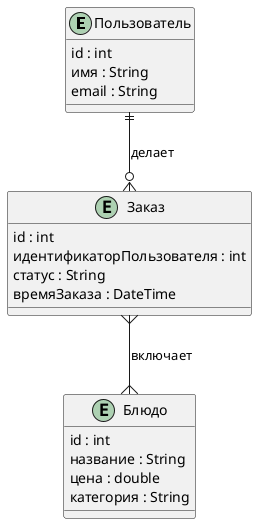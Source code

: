 @startuml
'ERD — схема базы данных'
entity Пользователь {
 id : int
 имя : String
 email : String
}
entity Заказ {
 id : int
 идентификаторПользователя : int
 статус : String
 времяЗаказа : DateTime
}
entity Блюдо {
 id : int
 название : String
 цена : double
 категория : String
}

Пользователь ||--o{ Заказ : "делает"
Заказ }--{ Блюдо : "включает"
@enduml
